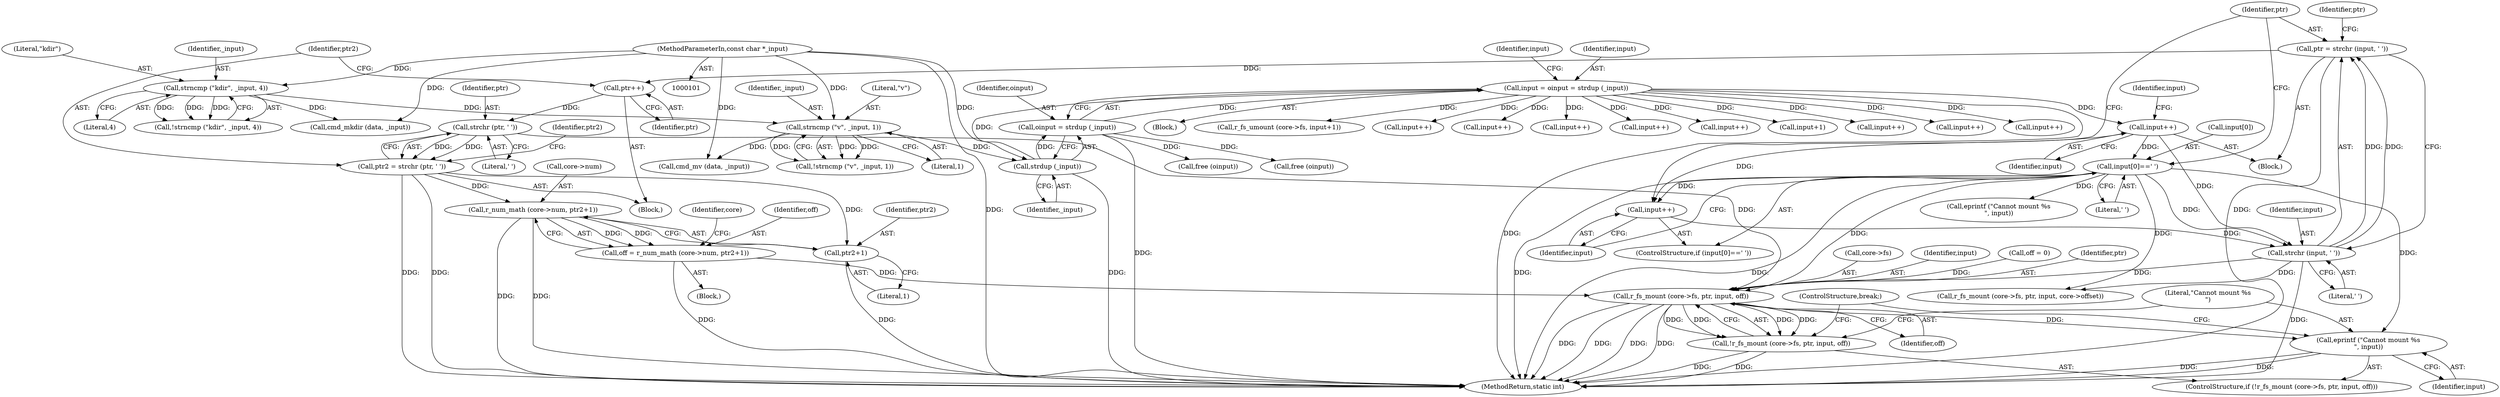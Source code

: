 digraph "0_radare2_65000a7fd9eea62359e6d6714f17b94a99a82edd@API" {
"1000184" [label="(Call,strchr (ptr, ' '))"];
"1000180" [label="(Call,ptr++)"];
"1000168" [label="(Call,ptr = strchr (input, ' '))"];
"1000170" [label="(Call,strchr (input, ' '))"];
"1000158" [label="(Call,input++)"];
"1000147" [label="(Call,input = oinput = strdup (_input))"];
"1000149" [label="(Call,oinput = strdup (_input))"];
"1000151" [label="(Call,strdup (_input))"];
"1000138" [label="(Call,strncmp (\"v\", _input, 1))"];
"1000127" [label="(Call,strncmp (\"kdir\", _input, 4))"];
"1000103" [label="(MethodParameterIn,const char *_input)"];
"1000166" [label="(Call,input++)"];
"1000161" [label="(Call,input[0]==' ')"];
"1000182" [label="(Call,ptr2 = strchr (ptr, ' '))"];
"1000196" [label="(Call,r_num_math (core->num, ptr2+1))"];
"1000194" [label="(Call,off = r_num_math (core->num, ptr2+1))"];
"1000205" [label="(Call,r_fs_mount (core->fs, ptr, input, off))"];
"1000204" [label="(Call,!r_fs_mount (core->fs, ptr, input, off))"];
"1000212" [label="(Call,eprintf (\"Cannot mount %s\n\", input))"];
"1000200" [label="(Call,ptr2+1)"];
"1000249" [label="(Call,r_fs_umount (core->fs, input+1))"];
"1000130" [label="(Literal,4)"];
"1000189" [label="(Block,)"];
"1000206" [label="(Call,core->fs)"];
"1000184" [label="(Call,strchr (ptr, ' '))"];
"1000580" [label="(Call,input++)"];
"1000247" [label="(ControlStructure,break;)"];
"1000539" [label="(Call,input++)"];
"1000138" [label="(Call,strncmp (\"v\", _input, 1))"];
"1000454" [label="(Call,input++)"];
"1000204" [label="(Call,!r_fs_mount (core->fs, ptr, input, off))"];
"1000170" [label="(Call,strchr (input, ' '))"];
"1000182" [label="(Call,ptr2 = strchr (ptr, ' '))"];
"1000672" [label="(MethodReturn,static int)"];
"1000163" [label="(Identifier,input)"];
"1000151" [label="(Call,strdup (_input))"];
"1000303" [label="(Call,input++)"];
"1000340" [label="(Call,input++)"];
"1000242" [label="(Call,eprintf (\"Cannot mount %s\n\", input))"];
"1000197" [label="(Call,core->num)"];
"1000167" [label="(Identifier,input)"];
"1000180" [label="(Call,ptr++)"];
"1000144" [label="(Call,cmd_mv (data, _input))"];
"1000166" [label="(Call,input++)"];
"1000196" [label="(Call,r_num_math (core->num, ptr2+1))"];
"1000127" [label="(Call,strncmp (\"kdir\", _input, 4))"];
"1000194" [label="(Call,off = r_num_math (core->num, ptr2+1))"];
"1000212" [label="(Call,eprintf (\"Cannot mount %s\n\", input))"];
"1000205" [label="(Call,r_fs_mount (core->fs, ptr, input, off))"];
"1000174" [label="(Identifier,ptr)"];
"1000253" [label="(Call,input+1)"];
"1000133" [label="(Call,cmd_mkdir (data, _input))"];
"1000207" [label="(Identifier,core)"];
"1000141" [label="(Literal,1)"];
"1000213" [label="(Literal,\"Cannot mount %s\n\")"];
"1000668" [label="(Call,free (oinput))"];
"1000407" [label="(Call,input++)"];
"1000528" [label="(Call,input++)"];
"1000639" [label="(Call,input++)"];
"1000129" [label="(Identifier,_input)"];
"1000186" [label="(Literal,' ')"];
"1000147" [label="(Call,input = oinput = strdup (_input))"];
"1000137" [label="(Call,!strncmp (\"v\", _input, 1))"];
"1000168" [label="(Call,ptr = strchr (input, ' '))"];
"1000156" [label="(Block,)"];
"1000150" [label="(Identifier,oinput)"];
"1000152" [label="(Identifier,_input)"];
"1000211" [label="(Identifier,off)"];
"1000635" [label="(Call,free (oinput))"];
"1000200" [label="(Call,ptr2+1)"];
"1000159" [label="(Identifier,input)"];
"1000128" [label="(Literal,\"kdir\")"];
"1000165" [label="(Literal,' ')"];
"1000149" [label="(Call,oinput = strdup (_input))"];
"1000175" [label="(Block,)"];
"1000172" [label="(Literal,' ')"];
"1000161" [label="(Call,input[0]==' ')"];
"1000183" [label="(Identifier,ptr2)"];
"1000158" [label="(Call,input++)"];
"1000195" [label="(Identifier,off)"];
"1000210" [label="(Identifier,input)"];
"1000106" [label="(Call,off = 0)"];
"1000185" [label="(Identifier,ptr)"];
"1000214" [label="(Identifier,input)"];
"1000181" [label="(Identifier,ptr)"];
"1000201" [label="(Identifier,ptr2)"];
"1000203" [label="(ControlStructure,if (!r_fs_mount (core->fs, ptr, input, off)))"];
"1000233" [label="(Call,r_fs_mount (core->fs, ptr, input, core->offset))"];
"1000209" [label="(Identifier,ptr)"];
"1000148" [label="(Identifier,input)"];
"1000171" [label="(Identifier,input)"];
"1000169" [label="(Identifier,ptr)"];
"1000155" [label="(Identifier,input)"];
"1000103" [label="(MethodParameterIn,const char *_input)"];
"1000139" [label="(Literal,\"v\")"];
"1000160" [label="(ControlStructure,if (input[0]==' '))"];
"1000162" [label="(Call,input[0])"];
"1000202" [label="(Literal,1)"];
"1000126" [label="(Call,!strncmp (\"kdir\", _input, 4))"];
"1000104" [label="(Block,)"];
"1000140" [label="(Identifier,_input)"];
"1000188" [label="(Identifier,ptr2)"];
"1000184" -> "1000182"  [label="AST: "];
"1000184" -> "1000186"  [label="CFG: "];
"1000185" -> "1000184"  [label="AST: "];
"1000186" -> "1000184"  [label="AST: "];
"1000182" -> "1000184"  [label="CFG: "];
"1000184" -> "1000182"  [label="DDG: "];
"1000184" -> "1000182"  [label="DDG: "];
"1000180" -> "1000184"  [label="DDG: "];
"1000184" -> "1000205"  [label="DDG: "];
"1000180" -> "1000175"  [label="AST: "];
"1000180" -> "1000181"  [label="CFG: "];
"1000181" -> "1000180"  [label="AST: "];
"1000183" -> "1000180"  [label="CFG: "];
"1000168" -> "1000180"  [label="DDG: "];
"1000168" -> "1000156"  [label="AST: "];
"1000168" -> "1000170"  [label="CFG: "];
"1000169" -> "1000168"  [label="AST: "];
"1000170" -> "1000168"  [label="AST: "];
"1000174" -> "1000168"  [label="CFG: "];
"1000168" -> "1000672"  [label="DDG: "];
"1000170" -> "1000168"  [label="DDG: "];
"1000170" -> "1000168"  [label="DDG: "];
"1000170" -> "1000172"  [label="CFG: "];
"1000171" -> "1000170"  [label="AST: "];
"1000172" -> "1000170"  [label="AST: "];
"1000170" -> "1000672"  [label="DDG: "];
"1000158" -> "1000170"  [label="DDG: "];
"1000166" -> "1000170"  [label="DDG: "];
"1000161" -> "1000170"  [label="DDG: "];
"1000170" -> "1000205"  [label="DDG: "];
"1000170" -> "1000233"  [label="DDG: "];
"1000158" -> "1000156"  [label="AST: "];
"1000158" -> "1000159"  [label="CFG: "];
"1000159" -> "1000158"  [label="AST: "];
"1000163" -> "1000158"  [label="CFG: "];
"1000147" -> "1000158"  [label="DDG: "];
"1000158" -> "1000161"  [label="DDG: "];
"1000158" -> "1000166"  [label="DDG: "];
"1000147" -> "1000104"  [label="AST: "];
"1000147" -> "1000149"  [label="CFG: "];
"1000148" -> "1000147"  [label="AST: "];
"1000149" -> "1000147"  [label="AST: "];
"1000155" -> "1000147"  [label="CFG: "];
"1000147" -> "1000672"  [label="DDG: "];
"1000149" -> "1000147"  [label="DDG: "];
"1000151" -> "1000147"  [label="DDG: "];
"1000147" -> "1000249"  [label="DDG: "];
"1000147" -> "1000253"  [label="DDG: "];
"1000147" -> "1000303"  [label="DDG: "];
"1000147" -> "1000340"  [label="DDG: "];
"1000147" -> "1000407"  [label="DDG: "];
"1000147" -> "1000454"  [label="DDG: "];
"1000147" -> "1000528"  [label="DDG: "];
"1000147" -> "1000539"  [label="DDG: "];
"1000147" -> "1000580"  [label="DDG: "];
"1000147" -> "1000639"  [label="DDG: "];
"1000149" -> "1000151"  [label="CFG: "];
"1000150" -> "1000149"  [label="AST: "];
"1000151" -> "1000149"  [label="AST: "];
"1000149" -> "1000672"  [label="DDG: "];
"1000151" -> "1000149"  [label="DDG: "];
"1000149" -> "1000635"  [label="DDG: "];
"1000149" -> "1000668"  [label="DDG: "];
"1000151" -> "1000152"  [label="CFG: "];
"1000152" -> "1000151"  [label="AST: "];
"1000151" -> "1000672"  [label="DDG: "];
"1000138" -> "1000151"  [label="DDG: "];
"1000103" -> "1000151"  [label="DDG: "];
"1000138" -> "1000137"  [label="AST: "];
"1000138" -> "1000141"  [label="CFG: "];
"1000139" -> "1000138"  [label="AST: "];
"1000140" -> "1000138"  [label="AST: "];
"1000141" -> "1000138"  [label="AST: "];
"1000137" -> "1000138"  [label="CFG: "];
"1000138" -> "1000137"  [label="DDG: "];
"1000138" -> "1000137"  [label="DDG: "];
"1000138" -> "1000137"  [label="DDG: "];
"1000127" -> "1000138"  [label="DDG: "];
"1000103" -> "1000138"  [label="DDG: "];
"1000138" -> "1000144"  [label="DDG: "];
"1000127" -> "1000126"  [label="AST: "];
"1000127" -> "1000130"  [label="CFG: "];
"1000128" -> "1000127"  [label="AST: "];
"1000129" -> "1000127"  [label="AST: "];
"1000130" -> "1000127"  [label="AST: "];
"1000126" -> "1000127"  [label="CFG: "];
"1000127" -> "1000126"  [label="DDG: "];
"1000127" -> "1000126"  [label="DDG: "];
"1000127" -> "1000126"  [label="DDG: "];
"1000103" -> "1000127"  [label="DDG: "];
"1000127" -> "1000133"  [label="DDG: "];
"1000103" -> "1000101"  [label="AST: "];
"1000103" -> "1000672"  [label="DDG: "];
"1000103" -> "1000133"  [label="DDG: "];
"1000103" -> "1000144"  [label="DDG: "];
"1000166" -> "1000160"  [label="AST: "];
"1000166" -> "1000167"  [label="CFG: "];
"1000167" -> "1000166"  [label="AST: "];
"1000169" -> "1000166"  [label="CFG: "];
"1000161" -> "1000166"  [label="DDG: "];
"1000161" -> "1000160"  [label="AST: "];
"1000161" -> "1000165"  [label="CFG: "];
"1000162" -> "1000161"  [label="AST: "];
"1000165" -> "1000161"  [label="AST: "];
"1000167" -> "1000161"  [label="CFG: "];
"1000169" -> "1000161"  [label="CFG: "];
"1000161" -> "1000672"  [label="DDG: "];
"1000161" -> "1000672"  [label="DDG: "];
"1000161" -> "1000205"  [label="DDG: "];
"1000161" -> "1000212"  [label="DDG: "];
"1000161" -> "1000233"  [label="DDG: "];
"1000161" -> "1000242"  [label="DDG: "];
"1000182" -> "1000175"  [label="AST: "];
"1000183" -> "1000182"  [label="AST: "];
"1000188" -> "1000182"  [label="CFG: "];
"1000182" -> "1000672"  [label="DDG: "];
"1000182" -> "1000672"  [label="DDG: "];
"1000182" -> "1000196"  [label="DDG: "];
"1000182" -> "1000200"  [label="DDG: "];
"1000196" -> "1000194"  [label="AST: "];
"1000196" -> "1000200"  [label="CFG: "];
"1000197" -> "1000196"  [label="AST: "];
"1000200" -> "1000196"  [label="AST: "];
"1000194" -> "1000196"  [label="CFG: "];
"1000196" -> "1000672"  [label="DDG: "];
"1000196" -> "1000672"  [label="DDG: "];
"1000196" -> "1000194"  [label="DDG: "];
"1000196" -> "1000194"  [label="DDG: "];
"1000194" -> "1000189"  [label="AST: "];
"1000195" -> "1000194"  [label="AST: "];
"1000207" -> "1000194"  [label="CFG: "];
"1000194" -> "1000672"  [label="DDG: "];
"1000194" -> "1000205"  [label="DDG: "];
"1000205" -> "1000204"  [label="AST: "];
"1000205" -> "1000211"  [label="CFG: "];
"1000206" -> "1000205"  [label="AST: "];
"1000209" -> "1000205"  [label="AST: "];
"1000210" -> "1000205"  [label="AST: "];
"1000211" -> "1000205"  [label="AST: "];
"1000204" -> "1000205"  [label="CFG: "];
"1000205" -> "1000672"  [label="DDG: "];
"1000205" -> "1000672"  [label="DDG: "];
"1000205" -> "1000672"  [label="DDG: "];
"1000205" -> "1000672"  [label="DDG: "];
"1000205" -> "1000204"  [label="DDG: "];
"1000205" -> "1000204"  [label="DDG: "];
"1000205" -> "1000204"  [label="DDG: "];
"1000205" -> "1000204"  [label="DDG: "];
"1000106" -> "1000205"  [label="DDG: "];
"1000205" -> "1000212"  [label="DDG: "];
"1000204" -> "1000203"  [label="AST: "];
"1000213" -> "1000204"  [label="CFG: "];
"1000247" -> "1000204"  [label="CFG: "];
"1000204" -> "1000672"  [label="DDG: "];
"1000204" -> "1000672"  [label="DDG: "];
"1000212" -> "1000203"  [label="AST: "];
"1000212" -> "1000214"  [label="CFG: "];
"1000213" -> "1000212"  [label="AST: "];
"1000214" -> "1000212"  [label="AST: "];
"1000247" -> "1000212"  [label="CFG: "];
"1000212" -> "1000672"  [label="DDG: "];
"1000212" -> "1000672"  [label="DDG: "];
"1000200" -> "1000202"  [label="CFG: "];
"1000201" -> "1000200"  [label="AST: "];
"1000202" -> "1000200"  [label="AST: "];
"1000200" -> "1000672"  [label="DDG: "];
}
